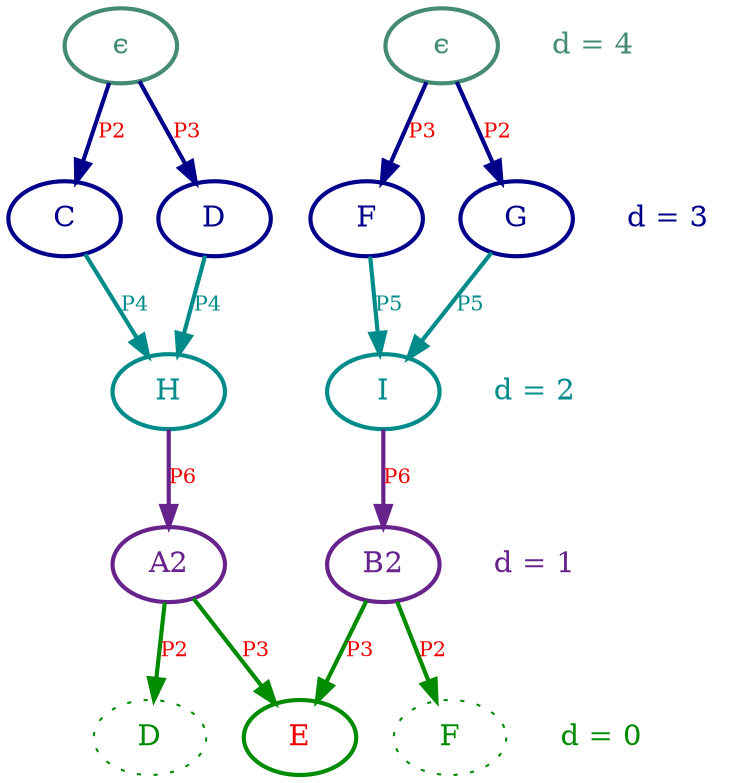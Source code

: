 digraph G {
    
    newrank = true;
    node[style = "bold"]
    edge[style = "bold"]
    color = "aquamarine4";
    node [color = "aquamarine4", fontcolor = "aquamarine4"];
    root [label="ϵ"];
    o_root [label="ϵ"];
    depth_4_node[label = "d = 4", shape = plaintext, fontcolor = "aquamarine4"];
    {rank = same; depth_4_node; root; o_root};
    
    color = "blue4";
    node [color = "blue4", fontcolor = "blue4"];
    edge [color = "blue4", fontsize = 10, fontcolor = "blue4"];
    root -> C [label = "P2", fontcolor = "red2"];
    root -> D [label = "P3", fontcolor = "red2"];
    o_F [label = "F"];
    o_G [label = "G"];
    o_root -> o_F [label = "P3", fontcolor = "red2"];
    o_root -> o_G [label = "P2", fontcolor = "red2"];
    depth_3_node[label = "d = 3", shape = plaintext, fontcolor = "blue4"];
    {rank = same; depth_3_node; C; D; o_F; o_G};
    
    color = "cyan4";
    node [color = "cyan4", fontcolor = "cyan4"];
    edge [color = "cyan4", fontsize = 10, fontcolor = "cyan4"];
    C -> H [label = "P4"];
    D -> H [label = "P4"];
    o_I [label = "I"];
    o_F -> o_I [label = "P5"];
    o_G -> o_I [label = "P5"];
    depth_2_node[label = "d = 2", shape = plaintext, fontcolor = "cyan4"];
    {rank = same; depth_2_node; H; o_I};

    
    color = "darkorchid4";
    node [color = "darkorchid4", fontcolor = "darkorchid4"];
    edge [color = "darkorchid4", fontsize = 10, fontcolor = "darkorchid4"];
    H -> A2 [label = "P6", fontcolor = "red2"];
    o_B2 [label = "B2"];
    o_I -> o_B2 [label = "P6", fontcolor = "red2"];
    depth_1_node[label = "d = 1", shape = plaintext, fontcolor = "darkorchid4"];
    {rank = same; depth_1_node; o_B2; A2};

    color = "green4";
    node [color = "green4", fontcolor = "green4"];
    edge [color = "green4", fontsize = 10, fontcolor = "green4"];
    D_0 [label = "D", style = "dotted"];
    E_0 [label = "E", fontcolor = "red2"];
    F_0 [label = "F", style = "dotted"];
    A2 -> D_0 [label = "P2", fontcolor = "red2"];
    A2 -> E_0 [label = "P3", fontcolor = "red2"];
    o_B2 -> E_0 [label = "P3", fontcolor = "red2"];
    o_B2 -> F_0 [label = "P2", fontcolor = "red2"];

    depth_0_node[label = "d = 0", shape = plaintext, fontcolor = "green4"];
    {rank = same; depth_0_node; D_0; E_0; F_0};
}
